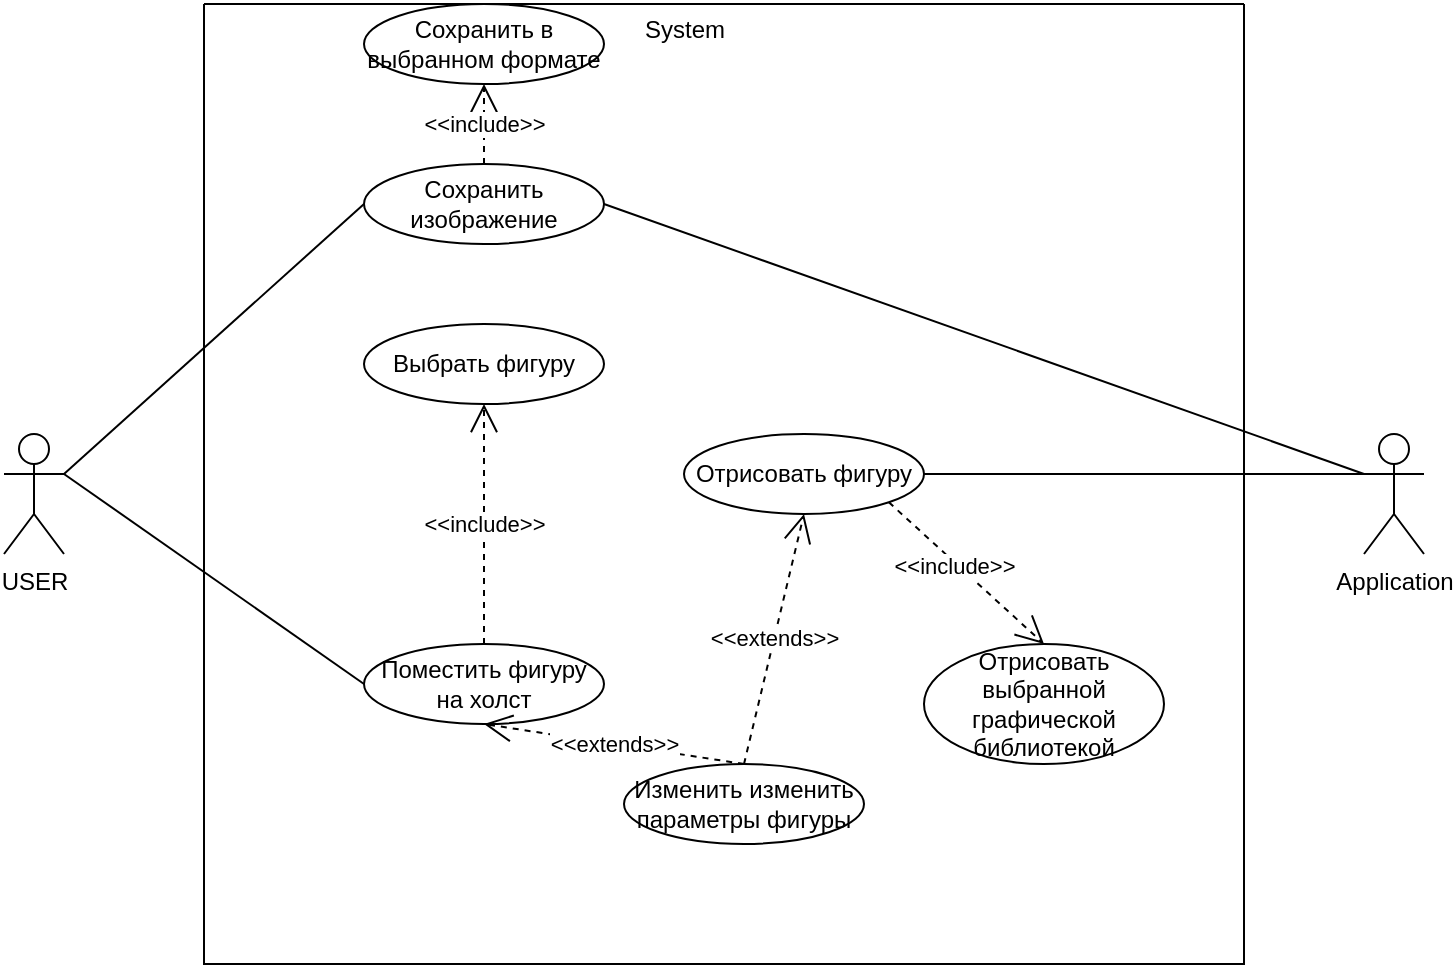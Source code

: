 <mxfile version="21.7.5" type="github">
  <diagram name="Страница — 1" id="8Ea1oaCpZVZsOnpf_MXl">
    <mxGraphModel dx="1195" dy="632" grid="1" gridSize="10" guides="1" tooltips="1" connect="1" arrows="1" fold="1" page="1" pageScale="1" pageWidth="827" pageHeight="1169" math="0" shadow="0">
      <root>
        <mxCell id="0" />
        <mxCell id="1" parent="0" />
        <mxCell id="9oZlGw_E0PTlBS_OEf-N-3" value="USER" style="shape=umlActor;verticalLabelPosition=bottom;verticalAlign=top;html=1;" parent="1" vertex="1">
          <mxGeometry x="20" y="335" width="30" height="60" as="geometry" />
        </mxCell>
        <mxCell id="9oZlGw_E0PTlBS_OEf-N-5" value="Выбрать фигуру" style="ellipse;whiteSpace=wrap;html=1;" parent="1" vertex="1">
          <mxGeometry x="200" y="280" width="120" height="40" as="geometry" />
        </mxCell>
        <mxCell id="9oZlGw_E0PTlBS_OEf-N-13" value="" style="endArrow=none;html=1;rounded=0;exitX=1;exitY=0.333;exitDx=0;exitDy=0;exitPerimeter=0;entryX=0;entryY=0.5;entryDx=0;entryDy=0;" parent="1" source="9oZlGw_E0PTlBS_OEf-N-3" target="9oZlGw_E0PTlBS_OEf-N-14" edge="1">
          <mxGeometry width="50" height="50" relative="1" as="geometry">
            <mxPoint x="200" y="400" as="sourcePoint" />
            <mxPoint x="250" y="350" as="targetPoint" />
          </mxGeometry>
        </mxCell>
        <mxCell id="9oZlGw_E0PTlBS_OEf-N-14" value="Поместить фигуру на холст" style="ellipse;whiteSpace=wrap;html=1;" parent="1" vertex="1">
          <mxGeometry x="200" y="440" width="120" height="40" as="geometry" />
        </mxCell>
        <mxCell id="9oZlGw_E0PTlBS_OEf-N-19" value="&amp;lt;&amp;lt;include&amp;gt;&amp;gt;" style="endArrow=open;endSize=12;dashed=1;html=1;rounded=0;exitX=0.5;exitY=0;exitDx=0;exitDy=0;entryX=0.5;entryY=1;entryDx=0;entryDy=0;" parent="1" source="9oZlGw_E0PTlBS_OEf-N-14" target="9oZlGw_E0PTlBS_OEf-N-5" edge="1">
          <mxGeometry width="160" relative="1" as="geometry">
            <mxPoint x="140" y="310" as="sourcePoint" />
            <mxPoint x="300" y="310" as="targetPoint" />
          </mxGeometry>
        </mxCell>
        <mxCell id="9oZlGw_E0PTlBS_OEf-N-21" value="Сохранить изображение" style="ellipse;whiteSpace=wrap;html=1;" parent="1" vertex="1">
          <mxGeometry x="200" y="200" width="120" height="40" as="geometry" />
        </mxCell>
        <mxCell id="9oZlGw_E0PTlBS_OEf-N-23" value="" style="endArrow=none;html=1;rounded=0;entryX=0;entryY=0.5;entryDx=0;entryDy=0;exitX=1;exitY=0.333;exitDx=0;exitDy=0;exitPerimeter=0;" parent="1" source="9oZlGw_E0PTlBS_OEf-N-3" target="9oZlGw_E0PTlBS_OEf-N-21" edge="1">
          <mxGeometry width="50" height="50" relative="1" as="geometry">
            <mxPoint x="200" y="400" as="sourcePoint" />
            <mxPoint x="250" y="350" as="targetPoint" />
          </mxGeometry>
        </mxCell>
        <mxCell id="9oZlGw_E0PTlBS_OEf-N-26" value="&amp;lt;&amp;lt;extends&amp;gt;&amp;gt;" style="endArrow=open;endSize=12;dashed=1;html=1;rounded=0;entryX=0.5;entryY=1;entryDx=0;entryDy=0;exitX=0.5;exitY=0;exitDx=0;exitDy=0;" parent="1" source="9oZlGw_E0PTlBS_OEf-N-20" target="9oZlGw_E0PTlBS_OEf-N-14" edge="1">
          <mxGeometry width="160" relative="1" as="geometry">
            <mxPoint x="180" y="350" as="sourcePoint" />
            <mxPoint x="340" y="350" as="targetPoint" />
          </mxGeometry>
        </mxCell>
        <mxCell id="9oZlGw_E0PTlBS_OEf-N-30" value="Application" style="shape=umlActor;verticalLabelPosition=bottom;verticalAlign=top;html=1;" parent="1" vertex="1">
          <mxGeometry x="700" y="335" width="30" height="60" as="geometry" />
        </mxCell>
        <mxCell id="9oZlGw_E0PTlBS_OEf-N-31" value="" style="endArrow=none;html=1;rounded=0;exitX=0;exitY=0.333;exitDx=0;exitDy=0;exitPerimeter=0;entryX=1;entryY=0.5;entryDx=0;entryDy=0;" parent="1" source="9oZlGw_E0PTlBS_OEf-N-30" target="9oZlGw_E0PTlBS_OEf-N-21" edge="1">
          <mxGeometry width="50" height="50" relative="1" as="geometry">
            <mxPoint x="230" y="380" as="sourcePoint" />
            <mxPoint x="280" y="330" as="targetPoint" />
          </mxGeometry>
        </mxCell>
        <mxCell id="9oZlGw_E0PTlBS_OEf-N-33" value="" style="swimlane;startSize=0;" parent="1" vertex="1">
          <mxGeometry x="120" y="120" width="520" height="480" as="geometry">
            <mxRectangle x="120" y="120" width="50" height="40" as="alternateBounds" />
          </mxGeometry>
        </mxCell>
        <mxCell id="9oZlGw_E0PTlBS_OEf-N-4" value="Отрисовать фигуру" style="ellipse;whiteSpace=wrap;html=1;" parent="9oZlGw_E0PTlBS_OEf-N-33" vertex="1">
          <mxGeometry x="240" y="215" width="120" height="40" as="geometry" />
        </mxCell>
        <mxCell id="9oZlGw_E0PTlBS_OEf-N-20" value="Изменить изменить параметры фигуры" style="ellipse;whiteSpace=wrap;html=1;" parent="9oZlGw_E0PTlBS_OEf-N-33" vertex="1">
          <mxGeometry x="210" y="380" width="120" height="40" as="geometry" />
        </mxCell>
        <mxCell id="V4i8b1m4TsCkMUbFpvic-2" value="&amp;lt;&amp;lt;extends&amp;gt;&amp;gt;" style="endArrow=open;endSize=12;dashed=1;html=1;rounded=0;entryX=0.5;entryY=1;entryDx=0;entryDy=0;exitX=0.5;exitY=0;exitDx=0;exitDy=0;" edge="1" parent="9oZlGw_E0PTlBS_OEf-N-33" source="9oZlGw_E0PTlBS_OEf-N-20" target="9oZlGw_E0PTlBS_OEf-N-4">
          <mxGeometry width="160" relative="1" as="geometry">
            <mxPoint x="280" y="390" as="sourcePoint" />
            <mxPoint x="150" y="370" as="targetPoint" />
          </mxGeometry>
        </mxCell>
        <mxCell id="V4i8b1m4TsCkMUbFpvic-3" value="Сохранить в выбранном формате" style="ellipse;whiteSpace=wrap;html=1;" vertex="1" parent="9oZlGw_E0PTlBS_OEf-N-33">
          <mxGeometry x="80" width="120" height="40" as="geometry" />
        </mxCell>
        <mxCell id="V4i8b1m4TsCkMUbFpvic-5" value="Отрисовать выбранной графической библиотекой" style="ellipse;whiteSpace=wrap;html=1;" vertex="1" parent="9oZlGw_E0PTlBS_OEf-N-33">
          <mxGeometry x="360" y="320" width="120" height="60" as="geometry" />
        </mxCell>
        <mxCell id="V4i8b1m4TsCkMUbFpvic-6" value="" style="endArrow=open;endSize=12;dashed=1;html=1;rounded=0;exitX=1;exitY=1;exitDx=0;exitDy=0;entryX=0.5;entryY=0;entryDx=0;entryDy=0;" edge="1" parent="9oZlGw_E0PTlBS_OEf-N-33" source="9oZlGw_E0PTlBS_OEf-N-4" target="V4i8b1m4TsCkMUbFpvic-5">
          <mxGeometry width="160" relative="1" as="geometry">
            <mxPoint x="220" y="200" as="sourcePoint" />
            <mxPoint x="380" y="200" as="targetPoint" />
          </mxGeometry>
        </mxCell>
        <mxCell id="V4i8b1m4TsCkMUbFpvic-7" value="&amp;lt;&amp;lt;include&amp;gt;&amp;gt;" style="edgeLabel;html=1;align=center;verticalAlign=middle;resizable=0;points=[];" vertex="1" connectable="0" parent="V4i8b1m4TsCkMUbFpvic-6">
          <mxGeometry x="-0.142" y="-2" relative="1" as="geometry">
            <mxPoint as="offset" />
          </mxGeometry>
        </mxCell>
        <mxCell id="9oZlGw_E0PTlBS_OEf-N-35" value="System" style="text;html=1;align=center;verticalAlign=middle;resizable=0;points=[];autosize=1;strokeColor=none;fillColor=none;" parent="1" vertex="1">
          <mxGeometry x="330" y="118" width="60" height="30" as="geometry" />
        </mxCell>
        <mxCell id="9oZlGw_E0PTlBS_OEf-N-36" value="" style="endArrow=none;html=1;rounded=0;entryX=0;entryY=0.333;entryDx=0;entryDy=0;entryPerimeter=0;exitX=1;exitY=0.5;exitDx=0;exitDy=0;" parent="1" source="9oZlGw_E0PTlBS_OEf-N-4" target="9oZlGw_E0PTlBS_OEf-N-30" edge="1">
          <mxGeometry width="50" height="50" relative="1" as="geometry">
            <mxPoint x="290" y="380" as="sourcePoint" />
            <mxPoint x="340" y="330" as="targetPoint" />
          </mxGeometry>
        </mxCell>
        <mxCell id="V4i8b1m4TsCkMUbFpvic-4" value="&amp;lt;&amp;lt;include&amp;gt;&amp;gt;" style="endArrow=open;endSize=12;dashed=1;html=1;rounded=0;exitX=0.5;exitY=0;exitDx=0;exitDy=0;entryX=0.5;entryY=1;entryDx=0;entryDy=0;" edge="1" parent="1" source="9oZlGw_E0PTlBS_OEf-N-21" target="V4i8b1m4TsCkMUbFpvic-3">
          <mxGeometry width="160" relative="1" as="geometry">
            <mxPoint x="340" y="260" as="sourcePoint" />
            <mxPoint x="500" y="260" as="targetPoint" />
          </mxGeometry>
        </mxCell>
      </root>
    </mxGraphModel>
  </diagram>
</mxfile>
